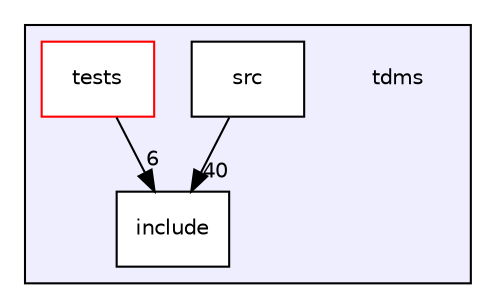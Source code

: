 digraph "tdms" {
  compound=true
  node [ fontsize="10", fontname="Helvetica"];
  edge [ labelfontsize="10", labelfontname="Helvetica"];
  subgraph clusterdir_dfaedd75726dc0f14b5d7f96fe9da9ad {
    graph [ bgcolor="#eeeeff", pencolor="black", label="" URL="dir_dfaedd75726dc0f14b5d7f96fe9da9ad.html"];
    dir_dfaedd75726dc0f14b5d7f96fe9da9ad [shape=plaintext label="tdms"];
    dir_31151eb6fe72a8c6f09675be35b4e99c [shape=box label="include" color="black" fillcolor="white" style="filled" URL="dir_31151eb6fe72a8c6f09675be35b4e99c.html"];
    dir_31743c9f8cb9d8e1833bb08943f9ef81 [shape=box label="src" color="black" fillcolor="white" style="filled" URL="dir_31743c9f8cb9d8e1833bb08943f9ef81.html"];
    dir_99e68cfdfe0514ef618d04f980ae72d7 [shape=box label="tests" color="red" fillcolor="white" style="filled" URL="dir_99e68cfdfe0514ef618d04f980ae72d7.html"];
  }
  dir_31743c9f8cb9d8e1833bb08943f9ef81->dir_31151eb6fe72a8c6f09675be35b4e99c [headlabel="40", labeldistance=1.5 headhref="dir_000003_000002.html"];
  dir_99e68cfdfe0514ef618d04f980ae72d7->dir_31151eb6fe72a8c6f09675be35b4e99c [headlabel="6", labeldistance=1.5 headhref="dir_000004_000002.html"];
}
